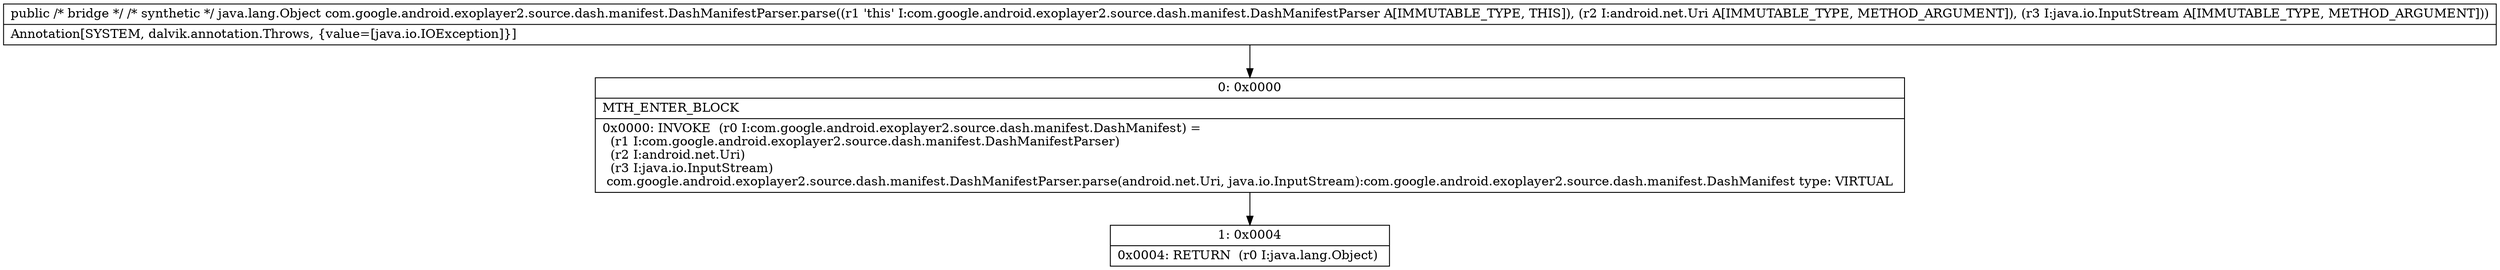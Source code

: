 digraph "CFG forcom.google.android.exoplayer2.source.dash.manifest.DashManifestParser.parse(Landroid\/net\/Uri;Ljava\/io\/InputStream;)Ljava\/lang\/Object;" {
Node_0 [shape=record,label="{0\:\ 0x0000|MTH_ENTER_BLOCK\l|0x0000: INVOKE  (r0 I:com.google.android.exoplayer2.source.dash.manifest.DashManifest) = \l  (r1 I:com.google.android.exoplayer2.source.dash.manifest.DashManifestParser)\l  (r2 I:android.net.Uri)\l  (r3 I:java.io.InputStream)\l com.google.android.exoplayer2.source.dash.manifest.DashManifestParser.parse(android.net.Uri, java.io.InputStream):com.google.android.exoplayer2.source.dash.manifest.DashManifest type: VIRTUAL \l}"];
Node_1 [shape=record,label="{1\:\ 0x0004|0x0004: RETURN  (r0 I:java.lang.Object) \l}"];
MethodNode[shape=record,label="{public \/* bridge *\/ \/* synthetic *\/ java.lang.Object com.google.android.exoplayer2.source.dash.manifest.DashManifestParser.parse((r1 'this' I:com.google.android.exoplayer2.source.dash.manifest.DashManifestParser A[IMMUTABLE_TYPE, THIS]), (r2 I:android.net.Uri A[IMMUTABLE_TYPE, METHOD_ARGUMENT]), (r3 I:java.io.InputStream A[IMMUTABLE_TYPE, METHOD_ARGUMENT]))  | Annotation[SYSTEM, dalvik.annotation.Throws, \{value=[java.io.IOException]\}]\l}"];
MethodNode -> Node_0;
Node_0 -> Node_1;
}

